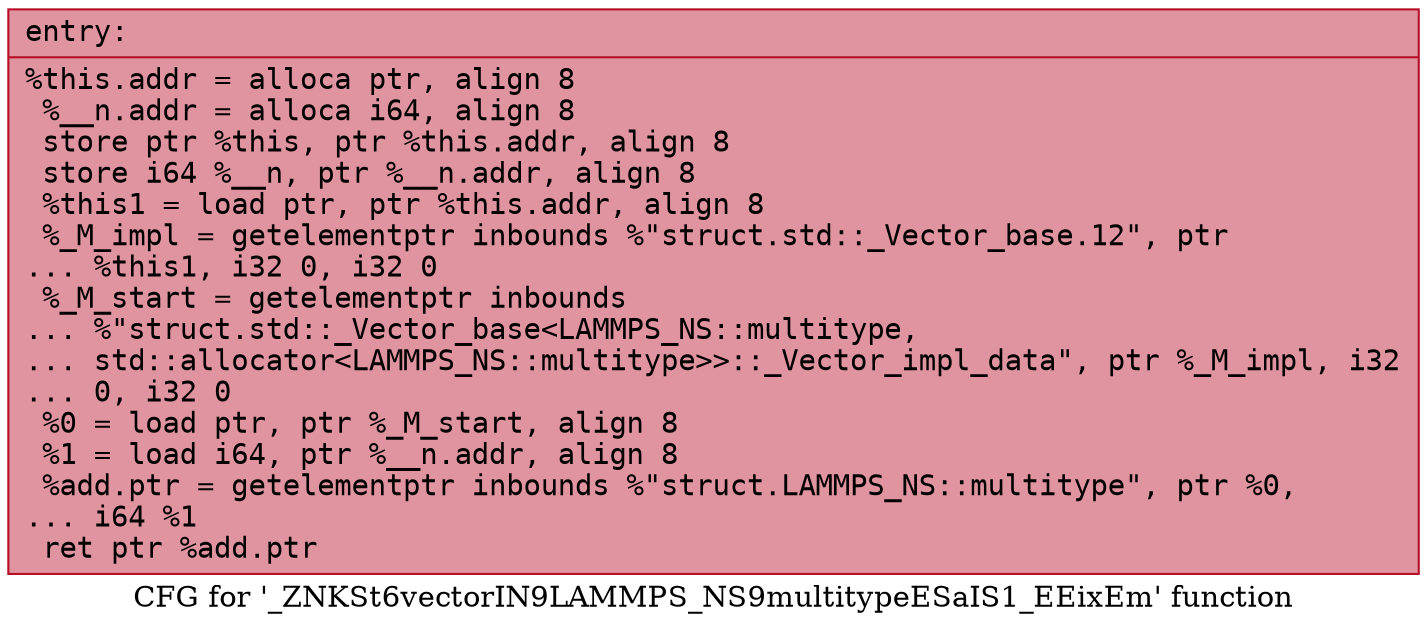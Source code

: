 digraph "CFG for '_ZNKSt6vectorIN9LAMMPS_NS9multitypeESaIS1_EEixEm' function" {
	label="CFG for '_ZNKSt6vectorIN9LAMMPS_NS9multitypeESaIS1_EEixEm' function";

	Node0x55bdf7dde210 [shape=record,color="#b70d28ff", style=filled, fillcolor="#b70d2870" fontname="Courier",label="{entry:\l|  %this.addr = alloca ptr, align 8\l  %__n.addr = alloca i64, align 8\l  store ptr %this, ptr %this.addr, align 8\l  store i64 %__n, ptr %__n.addr, align 8\l  %this1 = load ptr, ptr %this.addr, align 8\l  %_M_impl = getelementptr inbounds %\"struct.std::_Vector_base.12\", ptr\l... %this1, i32 0, i32 0\l  %_M_start = getelementptr inbounds\l... %\"struct.std::_Vector_base\<LAMMPS_NS::multitype,\l... std::allocator\<LAMMPS_NS::multitype\>\>::_Vector_impl_data\", ptr %_M_impl, i32\l... 0, i32 0\l  %0 = load ptr, ptr %_M_start, align 8\l  %1 = load i64, ptr %__n.addr, align 8\l  %add.ptr = getelementptr inbounds %\"struct.LAMMPS_NS::multitype\", ptr %0,\l... i64 %1\l  ret ptr %add.ptr\l}"];
}
